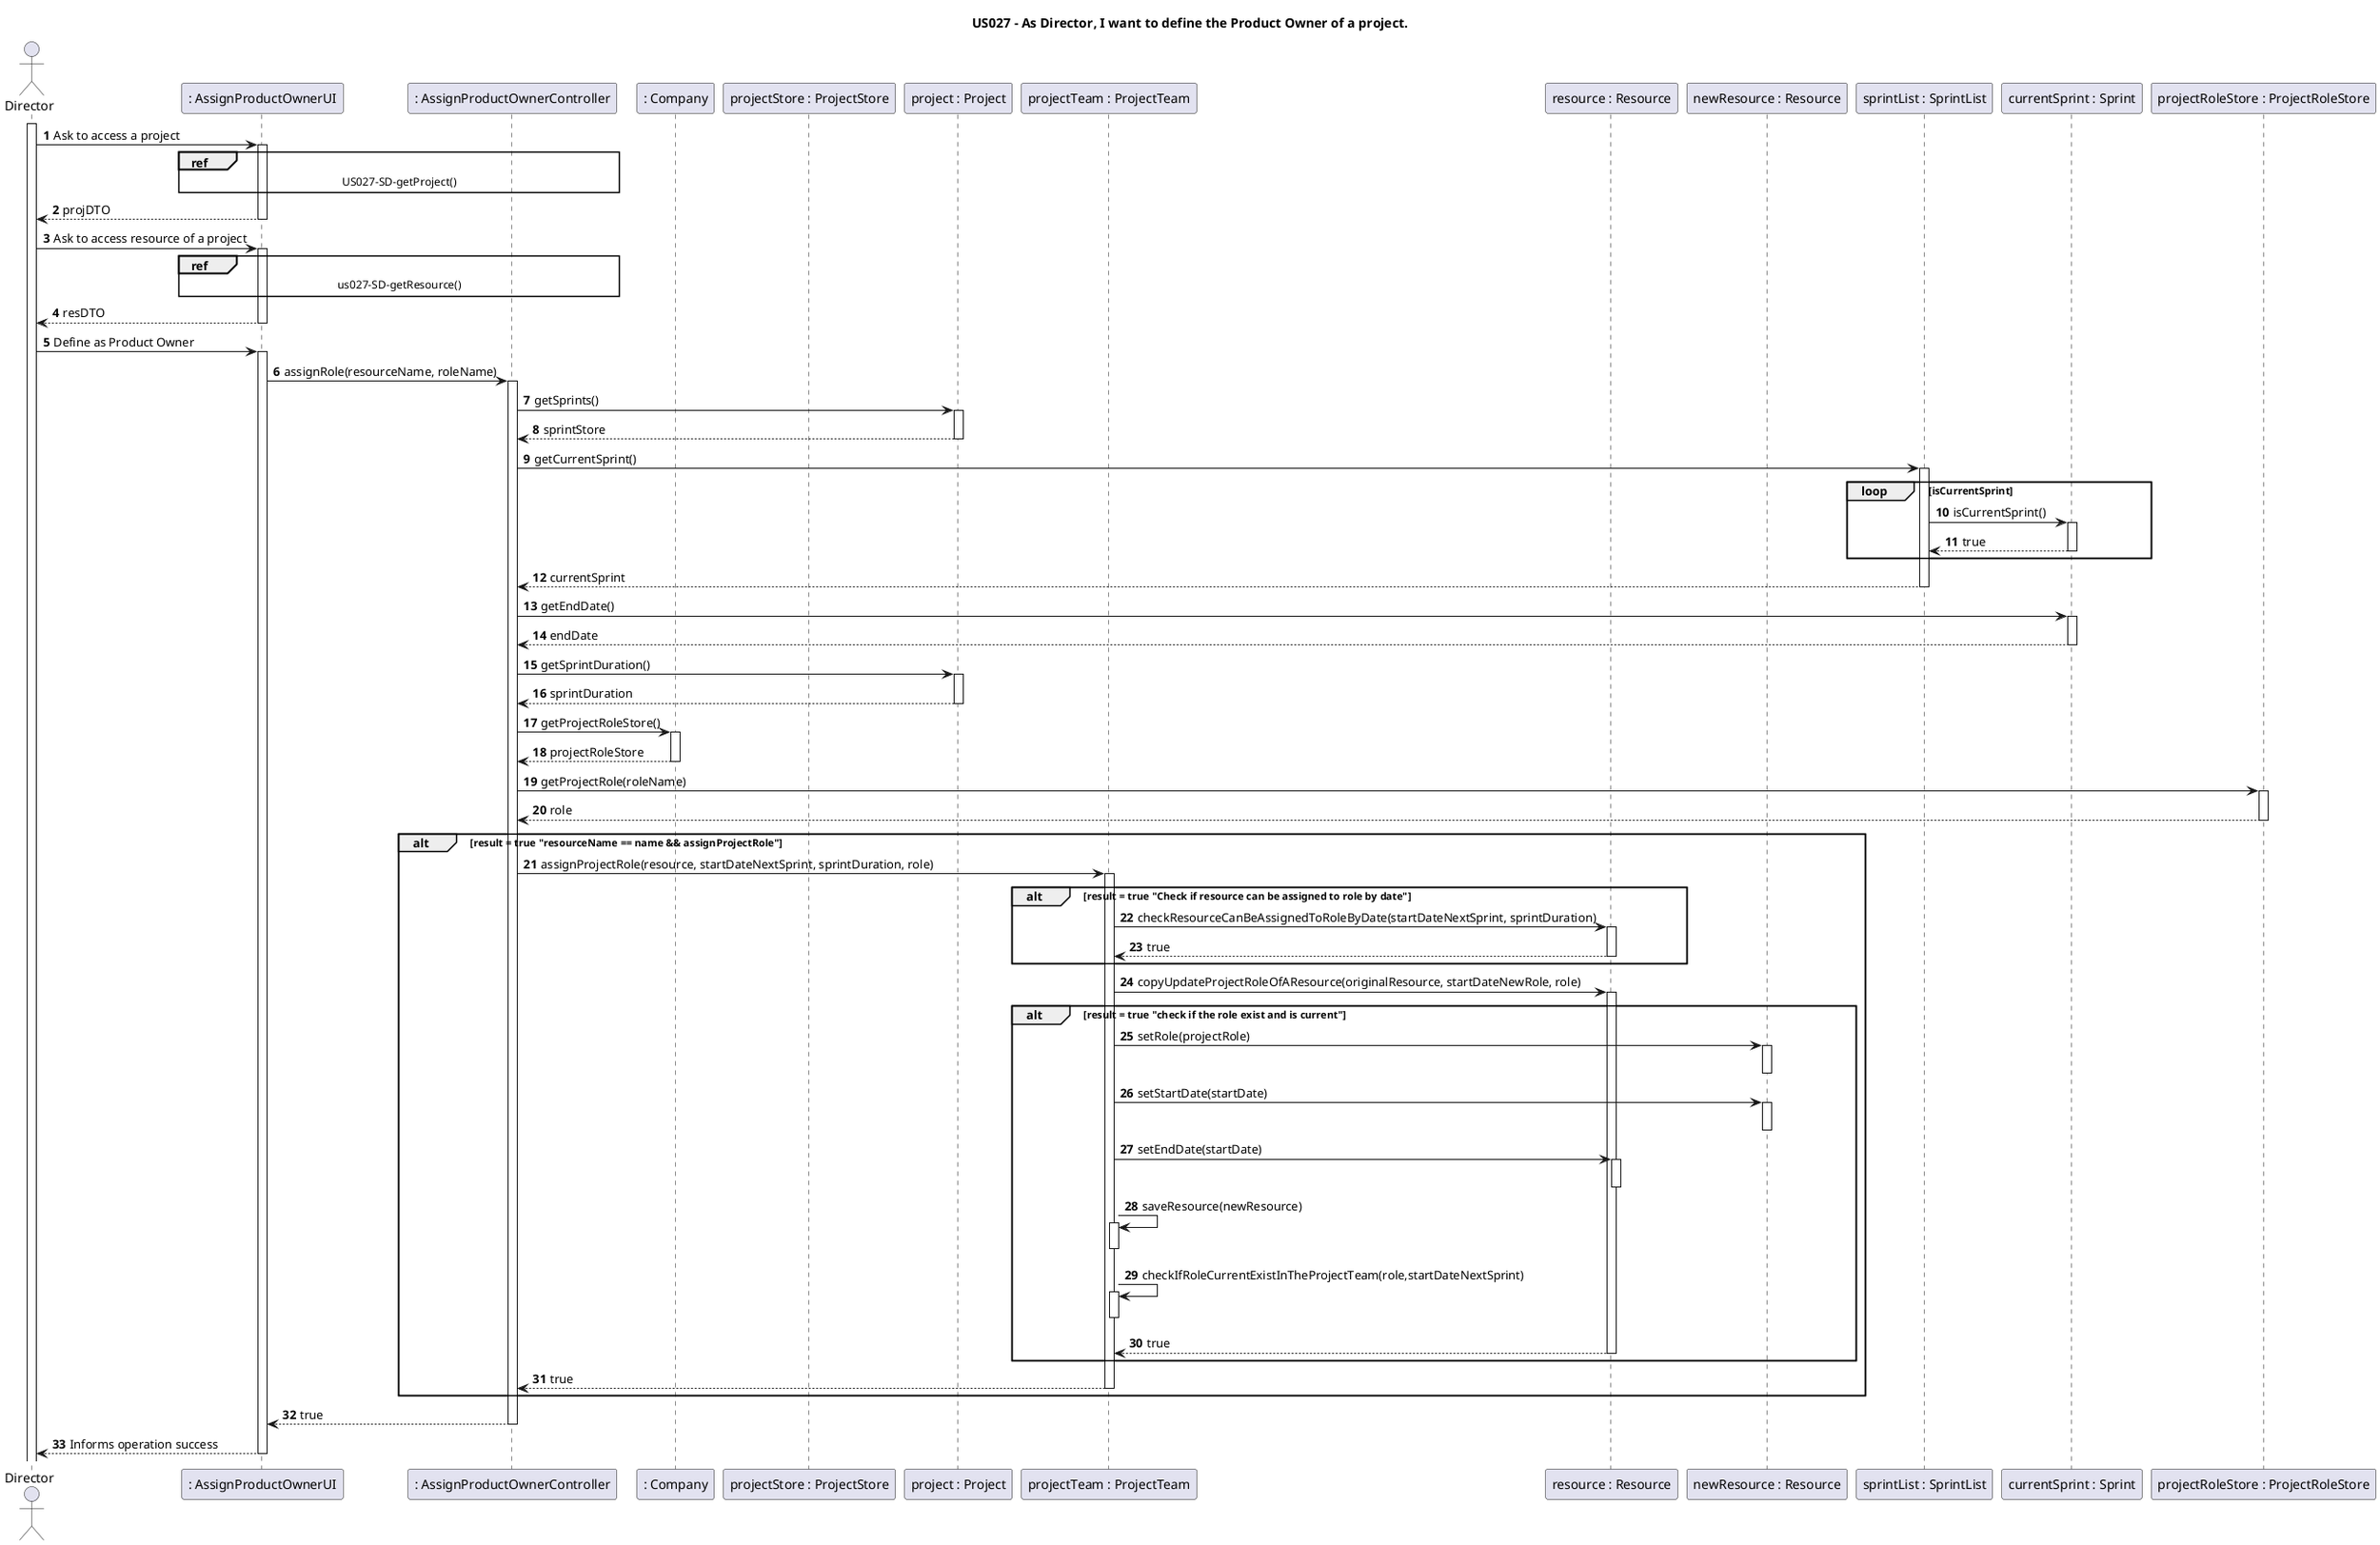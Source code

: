 @startuml

title "US027 - As Director, I want to define the Product Owner of a project."

autoactivate on
autonumber

actor "Director" as Director
participant ": AssignProductOwnerUI" as UI
participant ": AssignProductOwnerController" as Controller
participant ": Company" as C1
participant "projectStore : ProjectStore" as C2
participant "project : Project" as C3
participant "projectTeam : ProjectTeam" as C4
participant "resource : Resource" as C5
participant "newResource : Resource" as C6
participant "sprintList : SprintList" as C7
participant "currentSprint : Sprint" as C8
participant "projectRoleStore : ProjectRoleStore" as C9

activate Director

Director -> UI: Ask to access a project
    ref over UI, Controller : US027-SD-getProject()
UI --> Director: projDTO

Director -> UI: Ask to access resource of a project
    ref over UI, Controller : us027-SD-getResource()
return resDTO

Director -> UI: Define as Product Owner
UI -> Controller: assignRole(resourceName, roleName)
Controller -> C3: getSprints()
return sprintStore
Controller -> C7: getCurrentSprint()
    loop isCurrentSprint
        C7 -> C8: isCurrentSprint()
        return true
    end
return currentSprint
Controller -> C8: getEndDate()
return endDate
Controller -> C3: getSprintDuration()
return sprintDuration
Controller -> C1: getProjectRoleStore()
return projectRoleStore
Controller -> C9: getProjectRole(roleName)
return role
    alt result = true "resourceName == name && assignProjectRole"
        Controller -> C4: assignProjectRole(resource, startDateNextSprint, sprintDuration, role)
    alt result = true "Check if resource can be assigned to role by date"
    C4 -> C5: checkResourceCanBeAssignedToRoleByDate(startDateNextSprint, sprintDuration)
    return true
    end
    C4 -> C5: copyUpdateProjectRoleOfAResource(originalResource, startDateNewRole, role)
    alt result = true "check if the role exist and is current"

    C4 -> C6: setRole(projectRole)
    deactivate
    C4 -> C6: setStartDate(startDate)
    deactivate
    C4 -> C5: setEndDate(startDate)
    deactivate
        C4 -> C4: saveResource(newResource)
        deactivate
        C4 -> C4: checkIfRoleCurrentExistInTheProjectTeam(role,startDateNextSprint)
        deactivate
    return true
    end
return true
end
return true
return Informs operation success

@enduml